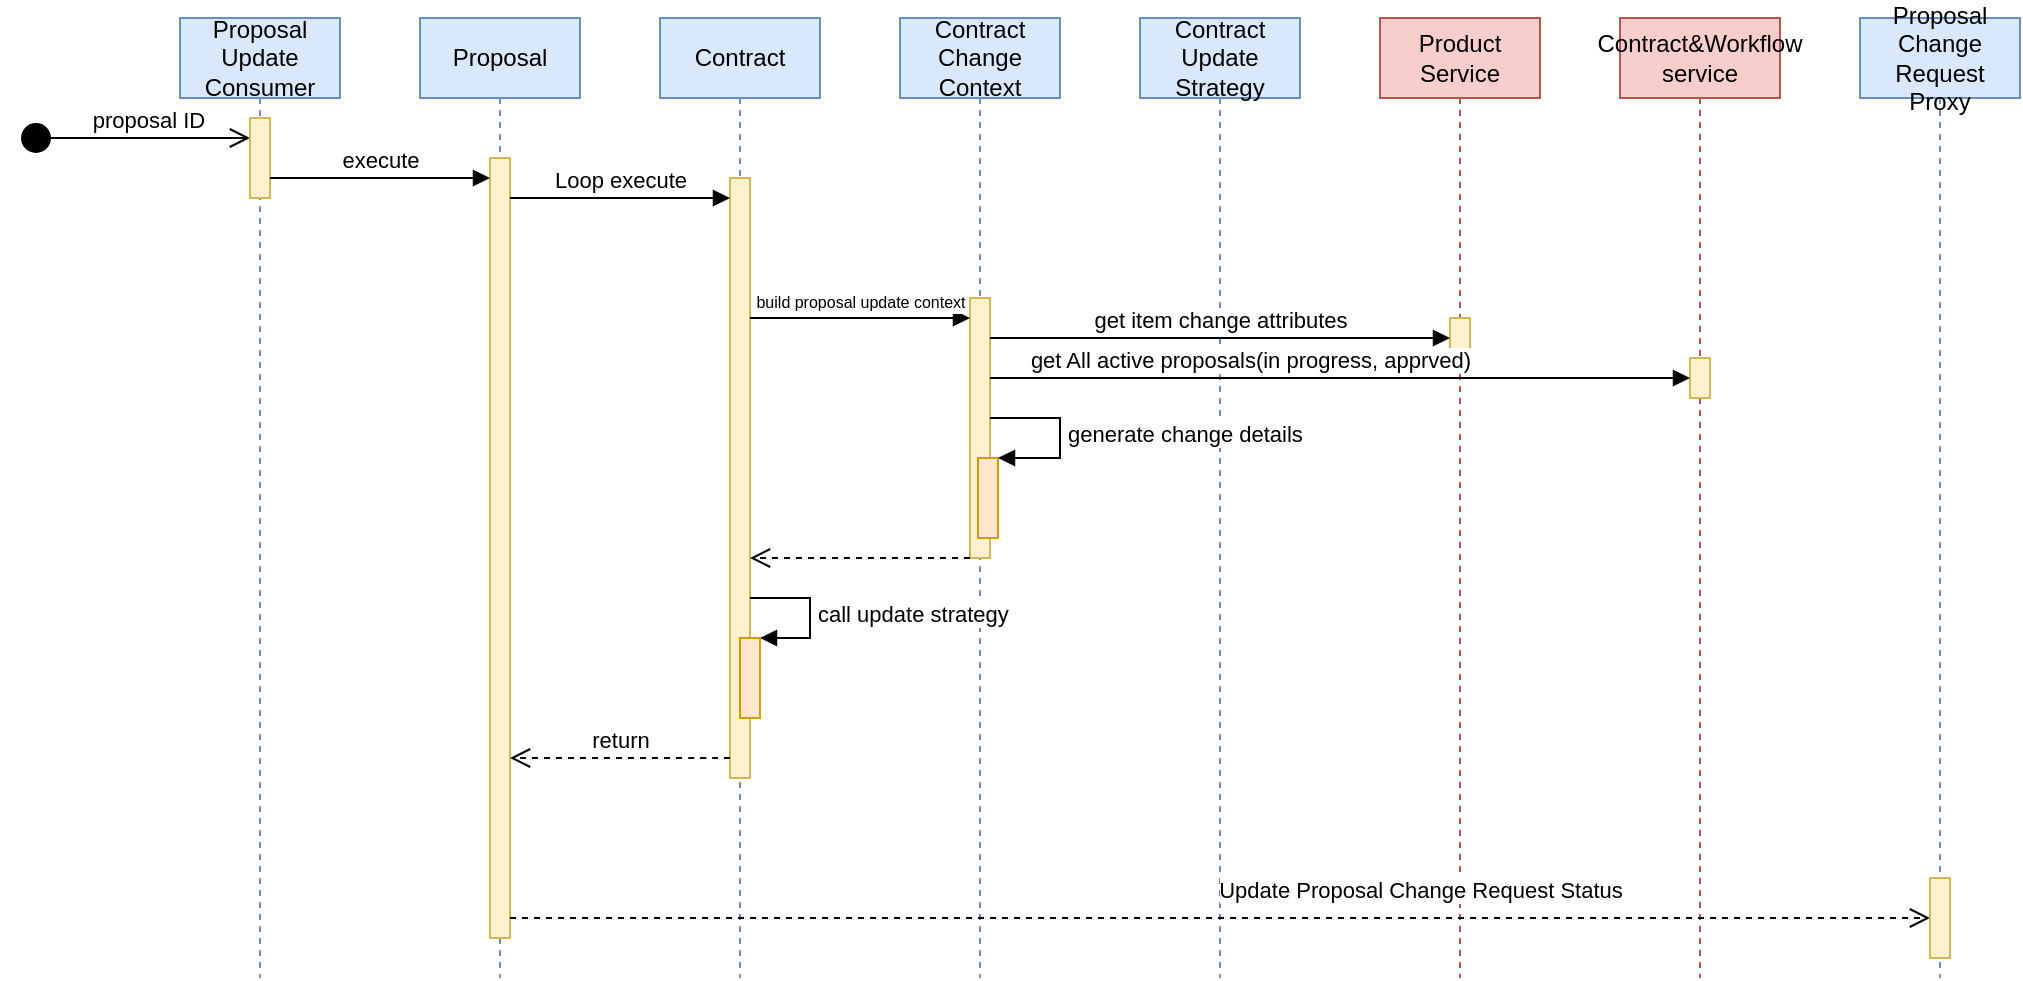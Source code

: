 <mxfile version="14.9.0" type="github">
  <diagram id="vtXOpG4c-sy9VI6VJMDt" name="Page-1">
    <mxGraphModel dx="1497" dy="928" grid="1" gridSize="10" guides="1" tooltips="1" connect="1" arrows="1" fold="1" page="1" pageScale="1" pageWidth="827" pageHeight="1169" math="0" shadow="0">
      <root>
        <mxCell id="0" />
        <mxCell id="1" parent="0" />
        <mxCell id="Fv16mk16VUE0EgvxlvGs-82" value="Contract" style="shape=umlLifeline;perimeter=lifelinePerimeter;whiteSpace=wrap;html=1;container=1;collapsible=0;recursiveResize=0;outlineConnect=0;fillColor=#dae8fc;strokeColor=#6c8ebf;" vertex="1" parent="1">
          <mxGeometry x="400" y="40" width="80" height="480" as="geometry" />
        </mxCell>
        <mxCell id="Fv16mk16VUE0EgvxlvGs-83" value="" style="html=1;points=[];perimeter=orthogonalPerimeter;fillColor=#fff2cc;strokeColor=#d6b656;" vertex="1" parent="1">
          <mxGeometry x="435" y="120" width="10" height="300" as="geometry" />
        </mxCell>
        <mxCell id="Fv16mk16VUE0EgvxlvGs-90" value="Contract&amp;amp;Workflow service" style="shape=umlLifeline;perimeter=lifelinePerimeter;whiteSpace=wrap;html=1;container=1;collapsible=0;recursiveResize=0;outlineConnect=0;fillColor=#f8cecc;strokeColor=#b85450;" vertex="1" parent="1">
          <mxGeometry x="880" y="40" width="80" height="480" as="geometry" />
        </mxCell>
        <mxCell id="Fv16mk16VUE0EgvxlvGs-91" value="" style="html=1;points=[];perimeter=orthogonalPerimeter;fillColor=#fff2cc;strokeColor=#d6b656;" vertex="1" parent="Fv16mk16VUE0EgvxlvGs-90">
          <mxGeometry x="35" y="170" width="10" height="20" as="geometry" />
        </mxCell>
        <mxCell id="Fv16mk16VUE0EgvxlvGs-78" value="Contract Update Strategy" style="shape=umlLifeline;perimeter=lifelinePerimeter;whiteSpace=wrap;html=1;container=1;collapsible=0;recursiveResize=0;outlineConnect=0;fillColor=#dae8fc;strokeColor=#6c8ebf;" vertex="1" parent="1">
          <mxGeometry x="640" y="40" width="80" height="480" as="geometry" />
        </mxCell>
        <mxCell id="Fv16mk16VUE0EgvxlvGs-79" value="Proposal Change Request Proxy" style="shape=umlLifeline;perimeter=lifelinePerimeter;whiteSpace=wrap;html=1;container=1;collapsible=0;recursiveResize=0;outlineConnect=0;fillColor=#dae8fc;strokeColor=#6c8ebf;" vertex="1" parent="1">
          <mxGeometry x="1000" y="40" width="80" height="480" as="geometry" />
        </mxCell>
        <mxCell id="Fv16mk16VUE0EgvxlvGs-1" value="proposal ID" style="html=1;verticalAlign=bottom;startArrow=circle;startFill=1;endArrow=open;startSize=6;endSize=8;" edge="1" parent="1" target="Fv16mk16VUE0EgvxlvGs-3">
          <mxGeometry x="0.103" width="80" relative="1" as="geometry">
            <mxPoint x="80" y="100" as="sourcePoint" />
            <mxPoint x="160" y="120.0" as="targetPoint" />
            <mxPoint as="offset" />
          </mxGeometry>
        </mxCell>
        <mxCell id="Fv16mk16VUE0EgvxlvGs-2" value="Proposal Update Consumer" style="shape=umlLifeline;perimeter=lifelinePerimeter;whiteSpace=wrap;html=1;container=1;collapsible=0;recursiveResize=0;outlineConnect=0;fillColor=#dae8fc;strokeColor=#6c8ebf;" vertex="1" parent="1">
          <mxGeometry x="160" y="40" width="80" height="480" as="geometry" />
        </mxCell>
        <mxCell id="Fv16mk16VUE0EgvxlvGs-3" value="" style="html=1;points=[];perimeter=orthogonalPerimeter;fillColor=#fff2cc;strokeColor=#d6b656;" vertex="1" parent="Fv16mk16VUE0EgvxlvGs-2">
          <mxGeometry x="35" y="50" width="10" height="40" as="geometry" />
        </mxCell>
        <mxCell id="Fv16mk16VUE0EgvxlvGs-12" value="Contract Change Context" style="shape=umlLifeline;perimeter=lifelinePerimeter;whiteSpace=wrap;html=1;container=1;collapsible=0;recursiveResize=0;outlineConnect=0;fillColor=#dae8fc;strokeColor=#6c8ebf;" vertex="1" parent="1">
          <mxGeometry x="520" y="40" width="80" height="480" as="geometry" />
        </mxCell>
        <mxCell id="Fv16mk16VUE0EgvxlvGs-13" value="" style="html=1;points=[];perimeter=orthogonalPerimeter;fillColor=#fff2cc;strokeColor=#d6b656;" vertex="1" parent="Fv16mk16VUE0EgvxlvGs-12">
          <mxGeometry x="35" y="140" width="10" height="130" as="geometry" />
        </mxCell>
        <mxCell id="Fv16mk16VUE0EgvxlvGs-93" value="" style="html=1;points=[];perimeter=orthogonalPerimeter;fillColor=#ffe6cc;strokeColor=#d79b00;" vertex="1" parent="Fv16mk16VUE0EgvxlvGs-12">
          <mxGeometry x="39" y="220" width="10" height="40" as="geometry" />
        </mxCell>
        <mxCell id="Fv16mk16VUE0EgvxlvGs-94" value="generate change details" style="edgeStyle=orthogonalEdgeStyle;html=1;align=left;spacingLeft=2;endArrow=block;rounded=0;entryX=1;entryY=0;" edge="1" target="Fv16mk16VUE0EgvxlvGs-93" parent="Fv16mk16VUE0EgvxlvGs-12" source="Fv16mk16VUE0EgvxlvGs-13">
          <mxGeometry relative="1" as="geometry">
            <mxPoint x="80" y="210" as="sourcePoint" />
            <Array as="points">
              <mxPoint x="80" y="200" />
              <mxPoint x="80" y="220" />
            </Array>
          </mxGeometry>
        </mxCell>
        <mxCell id="Fv16mk16VUE0EgvxlvGs-4" value="Product Service" style="shape=umlLifeline;perimeter=lifelinePerimeter;whiteSpace=wrap;html=1;container=1;collapsible=0;recursiveResize=0;outlineConnect=0;fillColor=#f8cecc;strokeColor=#b85450;" vertex="1" parent="1">
          <mxGeometry x="760" y="40" width="80" height="480" as="geometry" />
        </mxCell>
        <mxCell id="Fv16mk16VUE0EgvxlvGs-81" value="" style="html=1;points=[];perimeter=orthogonalPerimeter;fillColor=#fff2cc;strokeColor=#d6b656;" vertex="1" parent="Fv16mk16VUE0EgvxlvGs-4">
          <mxGeometry x="35" y="150" width="10" height="20" as="geometry" />
        </mxCell>
        <mxCell id="Fv16mk16VUE0EgvxlvGs-36" value="Proposal" style="shape=umlLifeline;perimeter=lifelinePerimeter;whiteSpace=wrap;html=1;container=1;collapsible=0;recursiveResize=0;outlineConnect=0;fillColor=#dae8fc;strokeColor=#6c8ebf;" vertex="1" parent="1">
          <mxGeometry x="280" y="40" width="80" height="480" as="geometry" />
        </mxCell>
        <mxCell id="Fv16mk16VUE0EgvxlvGs-11" value="" style="html=1;points=[];perimeter=orthogonalPerimeter;fillColor=#fff2cc;strokeColor=#d6b656;" vertex="1" parent="Fv16mk16VUE0EgvxlvGs-36">
          <mxGeometry x="35" y="70" width="10" height="390" as="geometry" />
        </mxCell>
        <mxCell id="Fv16mk16VUE0EgvxlvGs-14" value="&lt;span style=&quot;font-size: 8px&quot;&gt;build proposal update context&lt;/span&gt;" style="html=1;verticalAlign=bottom;endArrow=block;" edge="1" parent="1" source="Fv16mk16VUE0EgvxlvGs-83" target="Fv16mk16VUE0EgvxlvGs-13">
          <mxGeometry width="80" relative="1" as="geometry">
            <mxPoint x="205" y="215" as="sourcePoint" />
            <mxPoint x="515" y="215" as="targetPoint" />
            <Array as="points">
              <mxPoint x="520" y="190" />
            </Array>
            <mxPoint as="offset" />
          </mxGeometry>
        </mxCell>
        <mxCell id="Fv16mk16VUE0EgvxlvGs-15" value="" style="html=1;verticalAlign=bottom;endArrow=open;dashed=1;endSize=8;" edge="1" parent="1" source="Fv16mk16VUE0EgvxlvGs-13" target="Fv16mk16VUE0EgvxlvGs-83">
          <mxGeometry y="-10" relative="1" as="geometry">
            <mxPoint x="380" y="250" as="sourcePoint" />
            <mxPoint x="220" y="249" as="targetPoint" />
            <Array as="points">
              <mxPoint x="530" y="310" />
            </Array>
            <mxPoint as="offset" />
          </mxGeometry>
        </mxCell>
        <mxCell id="Fv16mk16VUE0EgvxlvGs-52" value="execute" style="html=1;verticalAlign=bottom;endArrow=block;" edge="1" parent="1" source="Fv16mk16VUE0EgvxlvGs-3" target="Fv16mk16VUE0EgvxlvGs-11">
          <mxGeometry width="80" relative="1" as="geometry">
            <mxPoint x="240" y="200" as="sourcePoint" />
            <mxPoint x="320" y="200" as="targetPoint" />
            <Array as="points">
              <mxPoint x="270" y="120" />
            </Array>
          </mxGeometry>
        </mxCell>
        <mxCell id="Fv16mk16VUE0EgvxlvGs-53" value="" style="html=1;verticalAlign=bottom;endArrow=open;dashed=1;endSize=8;" edge="1" parent="1" source="Fv16mk16VUE0EgvxlvGs-11" target="Fv16mk16VUE0EgvxlvGs-84">
          <mxGeometry relative="1" as="geometry">
            <mxPoint x="195" y="190" as="sourcePoint" />
            <mxPoint x="-35" y="190" as="targetPoint" />
            <Array as="points">
              <mxPoint x="430" y="490" />
            </Array>
          </mxGeometry>
        </mxCell>
        <mxCell id="Fv16mk16VUE0EgvxlvGs-54" value="Update Proposal Change Request Status" style="edgeLabel;html=1;align=center;verticalAlign=middle;resizable=0;points=[];" vertex="1" connectable="0" parent="Fv16mk16VUE0EgvxlvGs-53">
          <mxGeometry x="0.226" y="2" relative="1" as="geometry">
            <mxPoint x="20" y="-12" as="offset" />
          </mxGeometry>
        </mxCell>
        <mxCell id="Fv16mk16VUE0EgvxlvGs-80" value="get item change attributes" style="html=1;verticalAlign=bottom;endArrow=block;" edge="1" parent="1" source="Fv16mk16VUE0EgvxlvGs-13" target="Fv16mk16VUE0EgvxlvGs-81">
          <mxGeometry width="80" relative="1" as="geometry">
            <mxPoint x="560" y="240" as="sourcePoint" />
            <mxPoint x="750" y="240" as="targetPoint" />
            <Array as="points">
              <mxPoint x="670" y="200" />
            </Array>
          </mxGeometry>
        </mxCell>
        <mxCell id="Fv16mk16VUE0EgvxlvGs-84" value="" style="html=1;points=[];perimeter=orthogonalPerimeter;fillColor=#fff2cc;strokeColor=#d6b656;" vertex="1" parent="1">
          <mxGeometry x="1035" y="470" width="10" height="40" as="geometry" />
        </mxCell>
        <mxCell id="Fv16mk16VUE0EgvxlvGs-88" value="Loop execute" style="html=1;verticalAlign=bottom;endArrow=block;" edge="1" parent="1" source="Fv16mk16VUE0EgvxlvGs-11" target="Fv16mk16VUE0EgvxlvGs-83">
          <mxGeometry width="80" relative="1" as="geometry">
            <mxPoint x="374" y="140" as="sourcePoint" />
            <mxPoint x="454" y="140" as="targetPoint" />
            <Array as="points">
              <mxPoint x="400" y="130" />
            </Array>
          </mxGeometry>
        </mxCell>
        <mxCell id="Fv16mk16VUE0EgvxlvGs-89" value="return" style="html=1;verticalAlign=bottom;endArrow=open;dashed=1;endSize=8;" edge="1" parent="1" source="Fv16mk16VUE0EgvxlvGs-83" target="Fv16mk16VUE0EgvxlvGs-11">
          <mxGeometry relative="1" as="geometry">
            <mxPoint x="460" y="390" as="sourcePoint" />
            <mxPoint x="380" y="390" as="targetPoint" />
            <Array as="points">
              <mxPoint x="420" y="410" />
            </Array>
          </mxGeometry>
        </mxCell>
        <mxCell id="Fv16mk16VUE0EgvxlvGs-92" value="get All active proposals(in progress, apprved)" style="html=1;verticalAlign=bottom;endArrow=block;" edge="1" parent="1" source="Fv16mk16VUE0EgvxlvGs-13" target="Fv16mk16VUE0EgvxlvGs-91">
          <mxGeometry x="-0.257" width="80" relative="1" as="geometry">
            <mxPoint x="590" y="220" as="sourcePoint" />
            <mxPoint x="820" y="220" as="targetPoint" />
            <Array as="points">
              <mxPoint x="695" y="220" />
            </Array>
            <mxPoint as="offset" />
          </mxGeometry>
        </mxCell>
        <mxCell id="Fv16mk16VUE0EgvxlvGs-96" value="call update strategy" style="edgeStyle=orthogonalEdgeStyle;html=1;align=left;spacingLeft=2;endArrow=block;rounded=0;entryX=1;entryY=0;" edge="1" target="Fv16mk16VUE0EgvxlvGs-95" parent="1" source="Fv16mk16VUE0EgvxlvGs-83">
          <mxGeometry relative="1" as="geometry">
            <mxPoint x="445" y="340" as="sourcePoint" />
            <Array as="points">
              <mxPoint x="475" y="330" />
              <mxPoint x="475" y="350" />
            </Array>
          </mxGeometry>
        </mxCell>
        <mxCell id="Fv16mk16VUE0EgvxlvGs-95" value="" style="html=1;points=[];perimeter=orthogonalPerimeter;fillColor=#ffe6cc;strokeColor=#d79b00;" vertex="1" parent="1">
          <mxGeometry x="440" y="350" width="10" height="40" as="geometry" />
        </mxCell>
      </root>
    </mxGraphModel>
  </diagram>
</mxfile>
